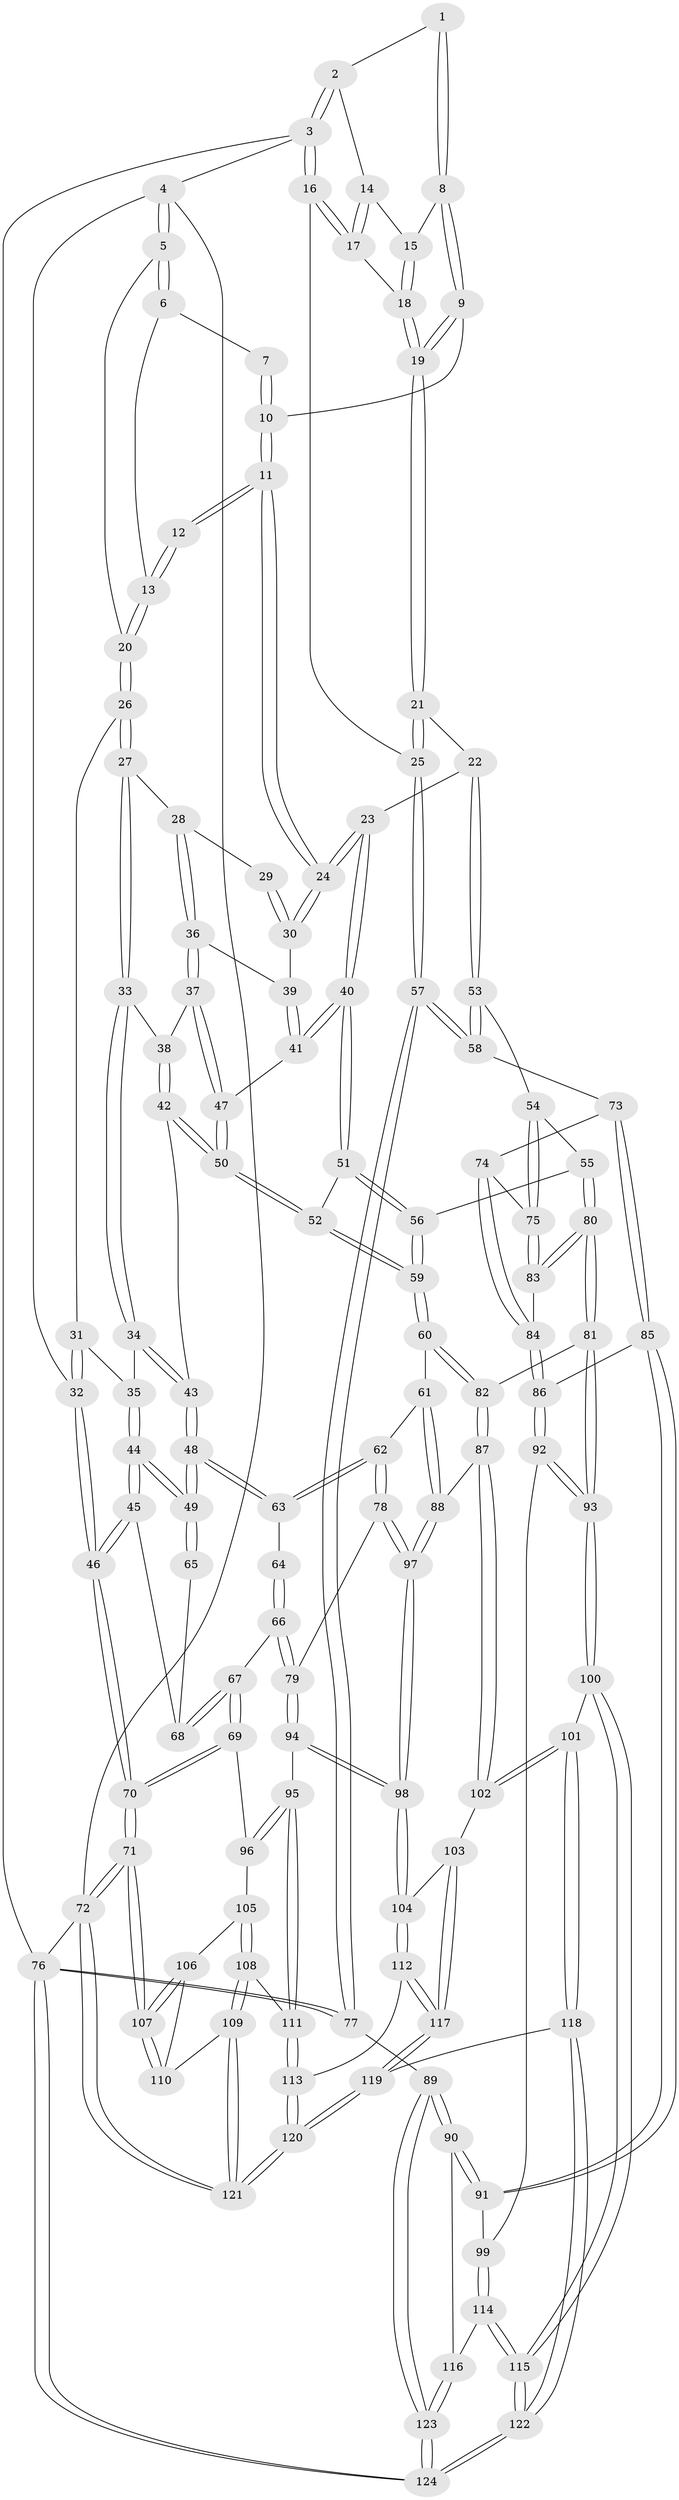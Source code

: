 // Generated by graph-tools (version 1.1) at 2025/11/02/27/25 16:11:58]
// undirected, 124 vertices, 307 edges
graph export_dot {
graph [start="1"]
  node [color=gray90,style=filled];
  1 [pos="+0.7555149154413316+0"];
  2 [pos="+1+0"];
  3 [pos="+1+0"];
  4 [pos="+0+0"];
  5 [pos="+0.08017155360206675+0"];
  6 [pos="+0.5422029627237577+0"];
  7 [pos="+0.5605437435194875+0"];
  8 [pos="+0.7845234746923353+0.03859893689852647"];
  9 [pos="+0.7391751694426119+0.09306967988443117"];
  10 [pos="+0.7265996858721973+0.0970792579664263"];
  11 [pos="+0.6496853238334298+0.15001153203422618"];
  12 [pos="+0.6373227621435115+0.14658833981360758"];
  13 [pos="+0.5283886550192836+0"];
  14 [pos="+0.8899064629594536+0.03550688939425419"];
  15 [pos="+0.8381016575696918+0.05633424525943625"];
  16 [pos="+1+0.1378124539235525"];
  17 [pos="+0.9656206365213568+0.12319731442244274"];
  18 [pos="+0.8766389206572072+0.15495480092747116"];
  19 [pos="+0.8438977458349753+0.1927569134352728"];
  20 [pos="+0.3946975920255887+0.15079163848271385"];
  21 [pos="+0.8219094013780025+0.3137259712413634"];
  22 [pos="+0.794455894738505+0.33139680680826455"];
  23 [pos="+0.7429908710995794+0.320593555222322"];
  24 [pos="+0.736670976343727+0.3134126071879683"];
  25 [pos="+1+0.32455738514908966"];
  26 [pos="+0.3922847129745917+0.1646233795241651"];
  27 [pos="+0.3952265771287435+0.1737291640462934"];
  28 [pos="+0.42326148993408397+0.19946400926409985"];
  29 [pos="+0.5887201858802484+0.18148292414046707"];
  30 [pos="+0.5636047483233986+0.27790901230216963"];
  31 [pos="+0.23743771544300157+0.15849195679647585"];
  32 [pos="+0+0"];
  33 [pos="+0.31046766362339556+0.278634367339903"];
  34 [pos="+0.27436647388652086+0.29786796496589063"];
  35 [pos="+0.258356405532734+0.29272753976964455"];
  36 [pos="+0.45594913772635864+0.2734532217274058"];
  37 [pos="+0.45284013107854254+0.31558768135397713"];
  38 [pos="+0.34604356279910076+0.31770901460564566"];
  39 [pos="+0.5628406137503786+0.27844443054945983"];
  40 [pos="+0.6134807819063086+0.4135721632987402"];
  41 [pos="+0.5646140982042802+0.35162005166612775"];
  42 [pos="+0.3878947347727187+0.41815134122800135"];
  43 [pos="+0.2882725184143331+0.4246596776007886"];
  44 [pos="+0.13759749725705464+0.2925833889820542"];
  45 [pos="+0+0.23890213111510628"];
  46 [pos="+0+0.1565397626243505"];
  47 [pos="+0.4537595922905582+0.33454287698142593"];
  48 [pos="+0.26686210073994354+0.4420304911562979"];
  49 [pos="+0.26379704015905936+0.441130585186786"];
  50 [pos="+0.4262272763406588+0.4248534453728853"];
  51 [pos="+0.6049398834936606+0.43024011808454343"];
  52 [pos="+0.42882126452880037+0.42858155744948867"];
  53 [pos="+0.8015030120329741+0.3798910046342057"];
  54 [pos="+0.7384781780457601+0.5147976439688791"];
  55 [pos="+0.6256410477636405+0.5237822023959698"];
  56 [pos="+0.6158384768012132+0.5097552177953097"];
  57 [pos="+1+0.6366525348134604"];
  58 [pos="+0.9268040611567406+0.5607571057960568"];
  59 [pos="+0.4376531301006546+0.5498636798949814"];
  60 [pos="+0.436805202214029+0.5522193048238099"];
  61 [pos="+0.3518818451675278+0.5887150940462139"];
  62 [pos="+0.27232443928154226+0.5947178924058909"];
  63 [pos="+0.2635612706080049+0.5314714373898516"];
  64 [pos="+0.1749187624281758+0.5055386163189051"];
  65 [pos="+0.12831027169913345+0.4426877523495006"];
  66 [pos="+0.1260408184161008+0.6022528315917176"];
  67 [pos="+0.10232082746890346+0.6029907568659041"];
  68 [pos="+0.1061317207466234+0.4380992475853986"];
  69 [pos="+0.0490492493554127+0.6376251663579432"];
  70 [pos="+0+0.608708199618267"];
  71 [pos="+0+1"];
  72 [pos="+0+1"];
  73 [pos="+0.7981076220176352+0.5915667280508623"];
  74 [pos="+0.7883113962747602+0.5856479244118518"];
  75 [pos="+0.7745809240324371+0.572011493713055"];
  76 [pos="+1+1"];
  77 [pos="+1+0.7563169083194461"];
  78 [pos="+0.26092054857626207+0.6077554182949422"];
  79 [pos="+0.2559601476202637+0.6119970185676755"];
  80 [pos="+0.6243528602359819+0.6092394441931845"];
  81 [pos="+0.5812273437390658+0.6575212109129583"];
  82 [pos="+0.49567390275262135+0.6425361010043189"];
  83 [pos="+0.6248618520272649+0.6093993330453612"];
  84 [pos="+0.682191365054018+0.6387480786453409"];
  85 [pos="+0.7785968013071093+0.6765377295103763"];
  86 [pos="+0.7224460044237881+0.6846570718813402"];
  87 [pos="+0.45883495550189907+0.6979353972389618"];
  88 [pos="+0.3972421082901366+0.7000441895511569"];
  89 [pos="+1+0.7824328716454179"];
  90 [pos="+0.897596003455524+0.8011045345908361"];
  91 [pos="+0.8569093197579513+0.782740610507337"];
  92 [pos="+0.685012529332669+0.7460258719223785"];
  93 [pos="+0.6076746615205232+0.7611990902409045"];
  94 [pos="+0.24781215981263827+0.7113366941727963"];
  95 [pos="+0.19989366712281237+0.7503892980157378"];
  96 [pos="+0.06102459742592192+0.6621580104318573"];
  97 [pos="+0.37458942684992774+0.7202825950474148"];
  98 [pos="+0.3404585129939308+0.7906575302040124"];
  99 [pos="+0.7542164800672168+0.790577192009662"];
  100 [pos="+0.5692021687965781+0.8471199661721052"];
  101 [pos="+0.5661126929794418+0.8478819999911732"];
  102 [pos="+0.4807582038078206+0.8325758727255703"];
  103 [pos="+0.42440080009596987+0.8499306866128991"];
  104 [pos="+0.3485986859564016+0.8149556511400514"];
  105 [pos="+0.0726353657422012+0.74284504246866"];
  106 [pos="+0.06630373604704339+0.749213739440966"];
  107 [pos="+0+0.9717756892173688"];
  108 [pos="+0.15117930932945675+0.8560453865947844"];
  109 [pos="+0.12891668982001514+0.8719955490732465"];
  110 [pos="+0.007520388189159992+0.9017601427362577"];
  111 [pos="+0.15603255832787877+0.8550411236390989"];
  112 [pos="+0.25767509232337565+0.8805986197974967"];
  113 [pos="+0.2171884985563958+0.8827662377220352"];
  114 [pos="+0.6619205328044279+0.9099662296536789"];
  115 [pos="+0.6617947388828522+0.91000924202287"];
  116 [pos="+0.8081022960347366+0.9122979340398729"];
  117 [pos="+0.37783530490221+1"];
  118 [pos="+0.4380088390396046+1"];
  119 [pos="+0.39424214373780303+1"];
  120 [pos="+0.22492191034051434+1"];
  121 [pos="+0.16555333164050454+1"];
  122 [pos="+0.6782157386499955+1"];
  123 [pos="+0.8272855337596172+1"];
  124 [pos="+0.8234161535650876+1"];
  1 -- 2;
  1 -- 8;
  1 -- 8;
  2 -- 3;
  2 -- 3;
  2 -- 14;
  3 -- 4;
  3 -- 16;
  3 -- 16;
  3 -- 76;
  4 -- 5;
  4 -- 5;
  4 -- 32;
  4 -- 72;
  5 -- 6;
  5 -- 6;
  5 -- 20;
  6 -- 7;
  6 -- 13;
  7 -- 10;
  7 -- 10;
  8 -- 9;
  8 -- 9;
  8 -- 15;
  9 -- 10;
  9 -- 19;
  9 -- 19;
  10 -- 11;
  10 -- 11;
  11 -- 12;
  11 -- 12;
  11 -- 24;
  11 -- 24;
  12 -- 13;
  12 -- 13;
  13 -- 20;
  13 -- 20;
  14 -- 15;
  14 -- 17;
  14 -- 17;
  15 -- 18;
  15 -- 18;
  16 -- 17;
  16 -- 17;
  16 -- 25;
  17 -- 18;
  18 -- 19;
  18 -- 19;
  19 -- 21;
  19 -- 21;
  20 -- 26;
  20 -- 26;
  21 -- 22;
  21 -- 25;
  21 -- 25;
  22 -- 23;
  22 -- 53;
  22 -- 53;
  23 -- 24;
  23 -- 24;
  23 -- 40;
  23 -- 40;
  24 -- 30;
  24 -- 30;
  25 -- 57;
  25 -- 57;
  26 -- 27;
  26 -- 27;
  26 -- 31;
  27 -- 28;
  27 -- 33;
  27 -- 33;
  28 -- 29;
  28 -- 36;
  28 -- 36;
  29 -- 30;
  29 -- 30;
  30 -- 39;
  31 -- 32;
  31 -- 32;
  31 -- 35;
  32 -- 46;
  32 -- 46;
  33 -- 34;
  33 -- 34;
  33 -- 38;
  34 -- 35;
  34 -- 43;
  34 -- 43;
  35 -- 44;
  35 -- 44;
  36 -- 37;
  36 -- 37;
  36 -- 39;
  37 -- 38;
  37 -- 47;
  37 -- 47;
  38 -- 42;
  38 -- 42;
  39 -- 41;
  39 -- 41;
  40 -- 41;
  40 -- 41;
  40 -- 51;
  40 -- 51;
  41 -- 47;
  42 -- 43;
  42 -- 50;
  42 -- 50;
  43 -- 48;
  43 -- 48;
  44 -- 45;
  44 -- 45;
  44 -- 49;
  44 -- 49;
  45 -- 46;
  45 -- 46;
  45 -- 68;
  46 -- 70;
  46 -- 70;
  47 -- 50;
  47 -- 50;
  48 -- 49;
  48 -- 49;
  48 -- 63;
  48 -- 63;
  49 -- 65;
  49 -- 65;
  50 -- 52;
  50 -- 52;
  51 -- 52;
  51 -- 56;
  51 -- 56;
  52 -- 59;
  52 -- 59;
  53 -- 54;
  53 -- 58;
  53 -- 58;
  54 -- 55;
  54 -- 75;
  54 -- 75;
  55 -- 56;
  55 -- 80;
  55 -- 80;
  56 -- 59;
  56 -- 59;
  57 -- 58;
  57 -- 58;
  57 -- 77;
  57 -- 77;
  58 -- 73;
  59 -- 60;
  59 -- 60;
  60 -- 61;
  60 -- 82;
  60 -- 82;
  61 -- 62;
  61 -- 88;
  61 -- 88;
  62 -- 63;
  62 -- 63;
  62 -- 78;
  62 -- 78;
  63 -- 64;
  64 -- 66;
  64 -- 66;
  65 -- 68;
  66 -- 67;
  66 -- 79;
  66 -- 79;
  67 -- 68;
  67 -- 68;
  67 -- 69;
  67 -- 69;
  69 -- 70;
  69 -- 70;
  69 -- 96;
  70 -- 71;
  70 -- 71;
  71 -- 72;
  71 -- 72;
  71 -- 107;
  71 -- 107;
  72 -- 121;
  72 -- 121;
  72 -- 76;
  73 -- 74;
  73 -- 85;
  73 -- 85;
  74 -- 75;
  74 -- 84;
  74 -- 84;
  75 -- 83;
  75 -- 83;
  76 -- 77;
  76 -- 77;
  76 -- 124;
  76 -- 124;
  77 -- 89;
  78 -- 79;
  78 -- 97;
  78 -- 97;
  79 -- 94;
  79 -- 94;
  80 -- 81;
  80 -- 81;
  80 -- 83;
  80 -- 83;
  81 -- 82;
  81 -- 93;
  81 -- 93;
  82 -- 87;
  82 -- 87;
  83 -- 84;
  84 -- 86;
  84 -- 86;
  85 -- 86;
  85 -- 91;
  85 -- 91;
  86 -- 92;
  86 -- 92;
  87 -- 88;
  87 -- 102;
  87 -- 102;
  88 -- 97;
  88 -- 97;
  89 -- 90;
  89 -- 90;
  89 -- 123;
  89 -- 123;
  90 -- 91;
  90 -- 91;
  90 -- 116;
  91 -- 99;
  92 -- 93;
  92 -- 93;
  92 -- 99;
  93 -- 100;
  93 -- 100;
  94 -- 95;
  94 -- 98;
  94 -- 98;
  95 -- 96;
  95 -- 96;
  95 -- 111;
  95 -- 111;
  96 -- 105;
  97 -- 98;
  97 -- 98;
  98 -- 104;
  98 -- 104;
  99 -- 114;
  99 -- 114;
  100 -- 101;
  100 -- 115;
  100 -- 115;
  101 -- 102;
  101 -- 102;
  101 -- 118;
  101 -- 118;
  102 -- 103;
  103 -- 104;
  103 -- 117;
  103 -- 117;
  104 -- 112;
  104 -- 112;
  105 -- 106;
  105 -- 108;
  105 -- 108;
  106 -- 107;
  106 -- 107;
  106 -- 110;
  107 -- 110;
  107 -- 110;
  108 -- 109;
  108 -- 109;
  108 -- 111;
  109 -- 110;
  109 -- 121;
  109 -- 121;
  111 -- 113;
  111 -- 113;
  112 -- 113;
  112 -- 117;
  112 -- 117;
  113 -- 120;
  113 -- 120;
  114 -- 115;
  114 -- 115;
  114 -- 116;
  115 -- 122;
  115 -- 122;
  116 -- 123;
  116 -- 123;
  117 -- 119;
  117 -- 119;
  118 -- 119;
  118 -- 122;
  118 -- 122;
  119 -- 120;
  119 -- 120;
  120 -- 121;
  120 -- 121;
  122 -- 124;
  122 -- 124;
  123 -- 124;
  123 -- 124;
}
